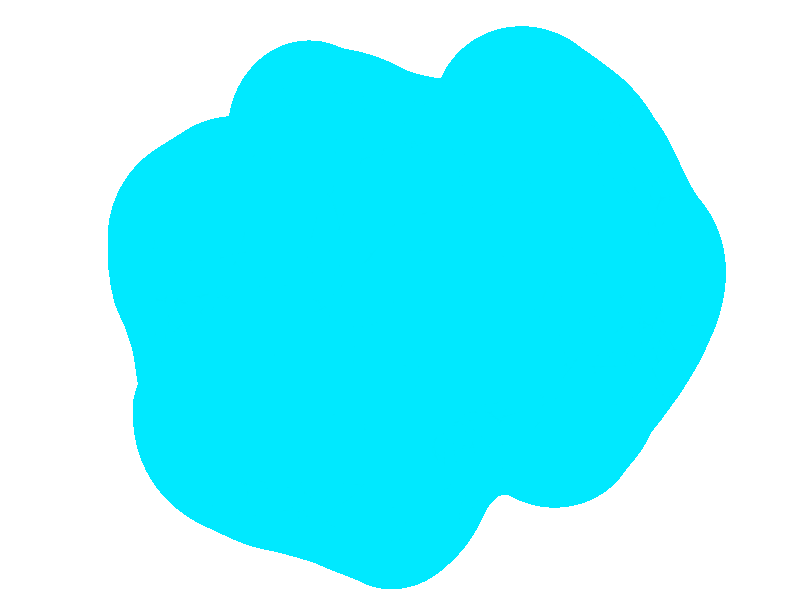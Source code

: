// Persistence of Vision Ray Tracer Scene Description File
// File: SphericalBlob.pov

#version 3.6; // current version is 3.8

/* 
Information on Pov-Ray:
 
My personal introduction into Pov-Ray was the excellent book "3D-Welten, professionelle Animationen und fotorealistische Grafiken mit Raytracing" from 
Toni Lama by Carl Hanser Verlag München Wien, 2004. Apart of that I recommend the Pov-Ray-homepage (http://www.povray.org).

Further information on Pov-Ray can be found at https://sus.ziti.uni-heidelberg.de/Lehre/WS2021_Tools/POVRAY/POVRAY_PeterFischer.pdf,  
https://wiki.povray.org/content/Main_Page, https://de.wikibooks.org/wiki/Raytracing_mit_POV-Ray or, in german language, here: https://www.f-lohmueller.de/pov_tut/pov__ger.htm
*/ 
 
 
//-----------------------------------Scene settings (Camera, light, background)-------------------------------------------------


global_settings {
	assumed_gamma 1.0
	max_trace_level 25
}



// orthographic projection using parallel camera rays
// Could be used to render a planar image map, for example
#declare Ortho = camera {
	orthographic
	location <0, 7, 0>    // position & direction of view
	look_at  <0,0,0>
	right 1.2*8*x            // horizontal size of view
	up 1.2*6*y               // vertical size of view
}



camera {Ortho}


background {color rgb <1, 1, 1>}


// create a regular point light source
light_source {
	0*x                  // light's position (translated below)
	color rgb <1,1,1>    // light's color
	translate <-100, 100, 30>
} 
light_source {
	0*x                  // light's position (translated below)
	color rgb <0.6,0.6,0.6>    // light's color
	translate <0, 100, -10>
}  


/*
//Das Koordinatensystem

cylinder { <-1000, 0, 0>, <1000, 0, 0>, 1 
	pigment {
		color rgb <1,0,0>     // solid color pigment
	}
}

cylinder { <0, -1000, 0>, <0, 1000, 0>, 1 
	pigment {
		color rgb <0,1,0>     // solid color pigment
	}
}

cylinder { <0, 0, -1000>, <0, 0, 1000>, 1 
	pigment {
		color rgb <0,0,1>     // solid color pigment
	}
} 
*/

/*The random blob is a good example for a spherical, 3D-polar distribution. I can be used, e.g.,  for various forms of leukocytes, enveloped virus particles etc.. It can be produced by randomly rotating metaballs around the origin by two axes (e.g, x-axis and y-axis).
*/
 
//---------------------------Objects-----------------------------------------------------------------       

#declare chance1 = seed (5); 						//Definition of random numbers

blob {
	threshold 0.6

	#declare ticker = 0; 
	#while (ticker < 250) 

		sphere { <0, 0, 0>, 1.5, 1				//These spheres are randomly placed between 0 and 3 units on the z-axis and subsequently randomly rotated aroung the y- and x-axis. 
		translate <0, 0, 3*rand(chance1)>   rotate <0, 360 * rand(chance1), 0>   rotate <360*rand(chance1), 0, 0>
 		texture{ 
			pigment {color rgb <0,208/255,1>}
			finish {specular 0.6 }}
		} 

	#declare ticker = ticker + 1; 
	#end 
}


